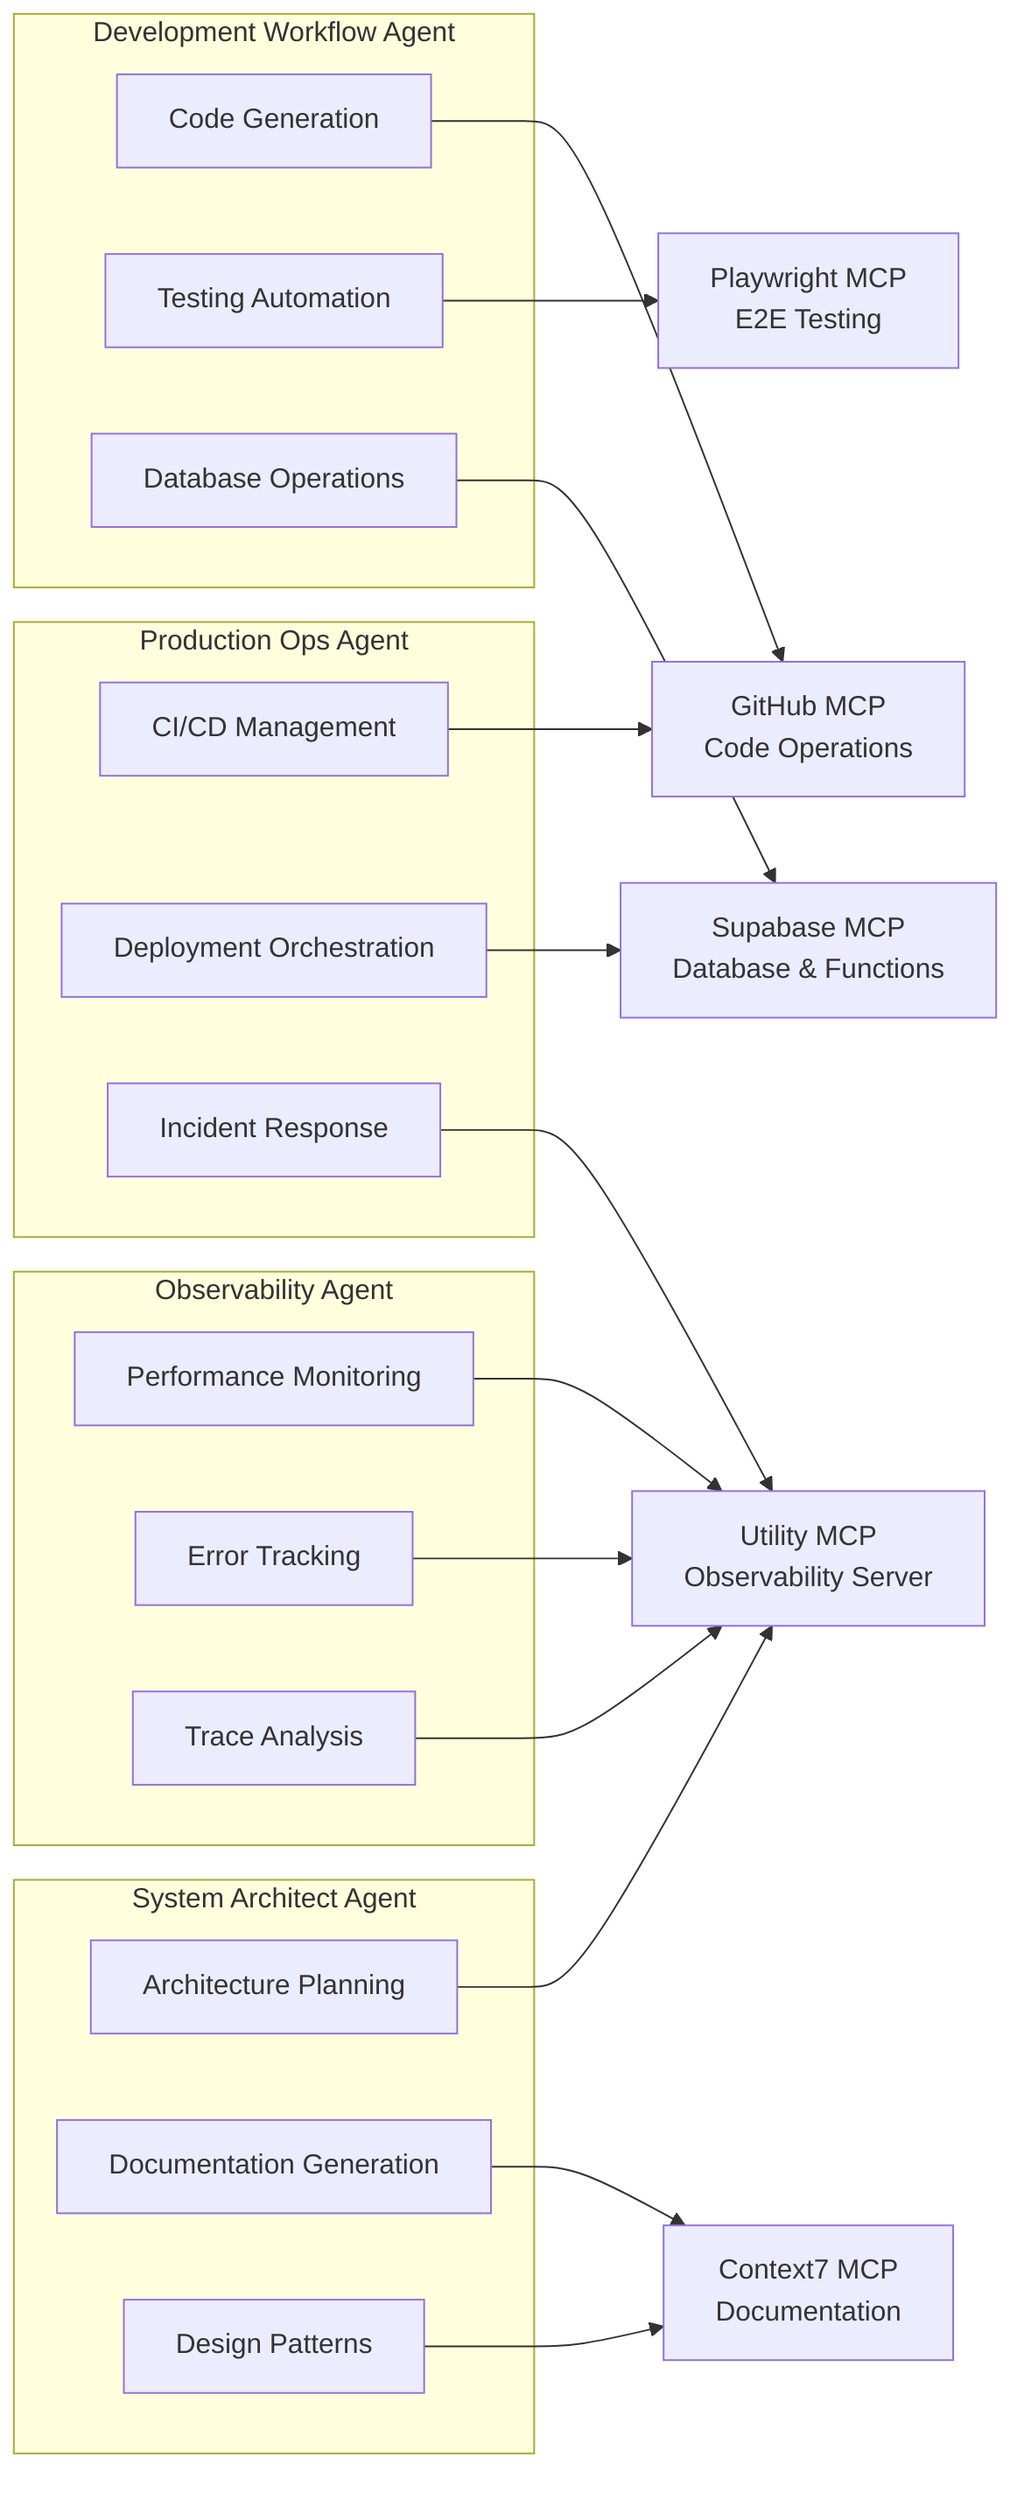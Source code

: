 graph LR
    subgraph "Development Workflow Agent"
        DW1[Code Generation]
        DW2[Testing Automation]
        DW3[Database Operations]
    end
    
    subgraph "Observability Agent"
        OB1[Performance Monitoring]
        OB2[Error Tracking]
        OB3[Trace Analysis]
    end
    
    subgraph "Production Ops Agent"
        PO1[CI/CD Management]
        PO2[Deployment Orchestration]
        PO3[Incident Response]
    end
    
    subgraph "System Architect Agent"
        SA1[Architecture Planning]
        SA2[Documentation Generation]
        SA3[Design Patterns]
    end
    
    DW1 --> GH[GitHub MCP<br/>Code Operations]
    DW2 --> PW[Playwright MCP<br/>E2E Testing]
    DW3 --> SUP[Supabase MCP<br/>Database & Functions]
    
    OB1 --> UT[Utility MCP<br/>Observability Server]
    OB2 --> UT
    OB3 --> UT
    
    PO1 --> GH
    PO2 --> SUP
    PO3 --> UT
    
    SA1 --> UT
    SA2 --> C7[Context7 MCP<br/>Documentation]
    SA3 --> C7